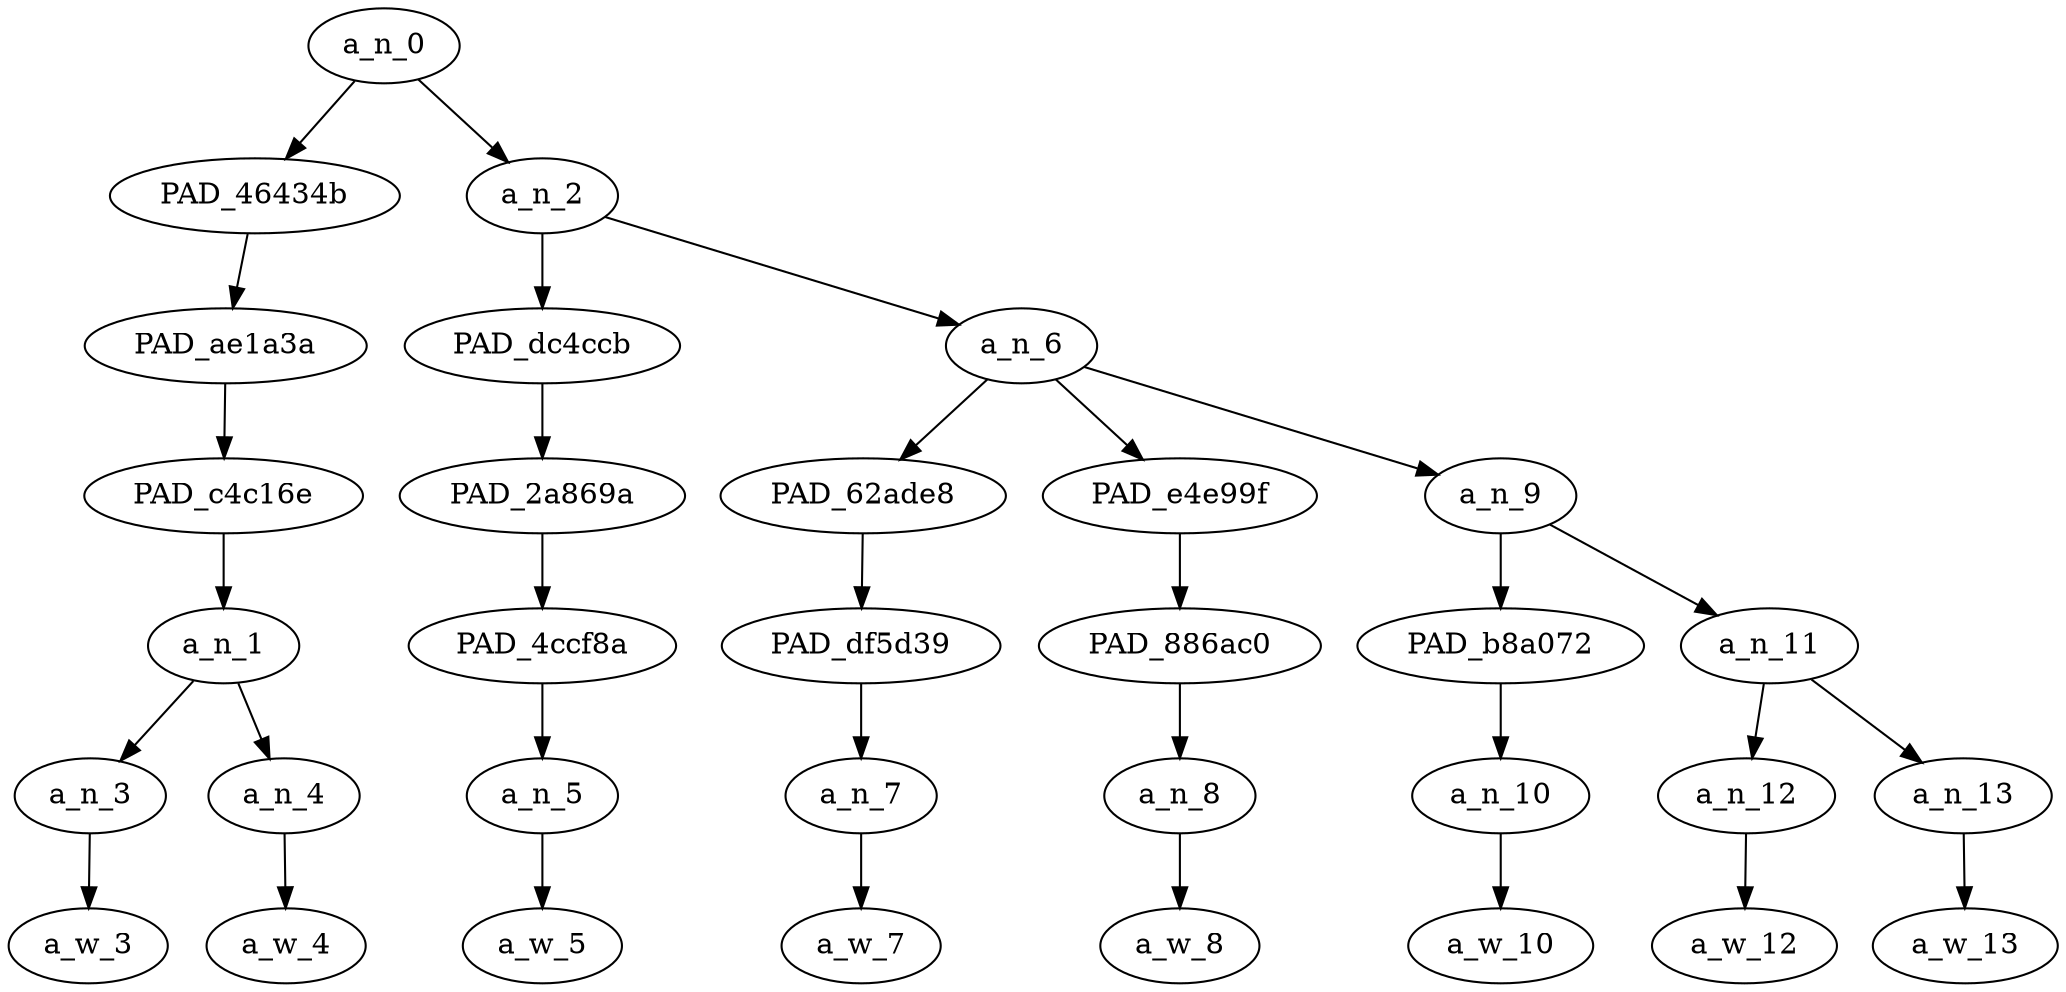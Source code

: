 strict digraph "" {
	a_n_0	[div_dir=1,
		index=0,
		level=6,
		pos="1.8125,6!",
		text_span="[0, 1, 2, 3, 4, 5, 6, 7]",
		value=1.00000004];
	PAD_46434b	[div_dir=1,
		index=0,
		level=5,
		pos="0.5,5!",
		text_span="[0, 1]",
		value=0.32038427];
	a_n_0 -> PAD_46434b;
	a_n_2	[div_dir=1,
		index=1,
		level=5,
		pos="3.125,5!",
		text_span="[2, 3, 4, 5, 6, 7]",
		value=0.67853639];
	a_n_0 -> a_n_2;
	PAD_ae1a3a	[div_dir=1,
		index=0,
		level=4,
		pos="0.5,4!",
		text_span="[0, 1]",
		value=0.32038427];
	PAD_46434b -> PAD_ae1a3a;
	PAD_c4c16e	[div_dir=1,
		index=0,
		level=3,
		pos="0.5,3!",
		text_span="[0, 1]",
		value=0.32038427];
	PAD_ae1a3a -> PAD_c4c16e;
	a_n_1	[div_dir=1,
		index=0,
		level=2,
		pos="0.5,2!",
		text_span="[0, 1]",
		value=0.32038427];
	PAD_c4c16e -> a_n_1;
	a_n_3	[div_dir=1,
		index=0,
		level=1,
		pos="0.0,1!",
		text_span="[0]",
		value=0.14225672];
	a_n_1 -> a_n_3;
	a_n_4	[div_dir=1,
		index=1,
		level=1,
		pos="1.0,1!",
		text_span="[1]",
		value=0.17750101];
	a_n_1 -> a_n_4;
	a_w_3	[div_dir=0,
		index=0,
		level=0,
		pos="0,0!",
		text_span="[0]",
		value=yfw];
	a_n_3 -> a_w_3;
	a_w_4	[div_dir=0,
		index=1,
		level=0,
		pos="1,0!",
		text_span="[1]",
		value=deadpool];
	a_n_4 -> a_w_4;
	PAD_dc4ccb	[div_dir=-1,
		index=1,
		level=4,
		pos="2.0,4!",
		text_span="[2]",
		value=0.05379317];
	a_n_2 -> PAD_dc4ccb;
	a_n_6	[div_dir=1,
		index=2,
		level=4,
		pos="4.25,4!",
		text_span="[3, 4, 5, 6, 7]",
		value=0.62386426];
	a_n_2 -> a_n_6;
	PAD_2a869a	[div_dir=-1,
		index=1,
		level=3,
		pos="2.0,3!",
		text_span="[2]",
		value=0.05379317];
	PAD_dc4ccb -> PAD_2a869a;
	PAD_4ccf8a	[div_dir=-1,
		index=1,
		level=2,
		pos="2.0,2!",
		text_span="[2]",
		value=0.05379317];
	PAD_2a869a -> PAD_4ccf8a;
	a_n_5	[div_dir=-1,
		index=2,
		level=1,
		pos="2.0,1!",
		text_span="[2]",
		value=0.05379317];
	PAD_4ccf8a -> a_n_5;
	a_w_5	[div_dir=0,
		index=2,
		level=0,
		pos="2,0!",
		text_span="[2]",
		value=is];
	a_n_5 -> a_w_5;
	PAD_62ade8	[div_dir=1,
		index=2,
		level=3,
		pos="3.0,3!",
		text_span="[3]",
		value=0.12992498];
	a_n_6 -> PAD_62ade8;
	PAD_e4e99f	[div_dir=1,
		index=3,
		level=3,
		pos="4.0,3!",
		text_span="[4]",
		value=0.29090590];
	a_n_6 -> PAD_e4e99f;
	a_n_9	[div_dir=1,
		index=4,
		level=3,
		pos="5.75,3!",
		text_span="[5, 6, 7]",
		value=0.20206441];
	a_n_6 -> a_n_9;
	PAD_df5d39	[div_dir=1,
		index=2,
		level=2,
		pos="3.0,2!",
		text_span="[3]",
		value=0.12992498];
	PAD_62ade8 -> PAD_df5d39;
	a_n_7	[div_dir=1,
		index=3,
		level=1,
		pos="3.0,1!",
		text_span="[3]",
		value=0.12992498];
	PAD_df5d39 -> a_n_7;
	a_w_7	[div_dir=0,
		index=3,
		level=0,
		pos="3,0!",
		text_span="[3]",
		value=trolling];
	a_n_7 -> a_w_7;
	PAD_886ac0	[div_dir=1,
		index=3,
		level=2,
		pos="4.0,2!",
		text_span="[4]",
		value=0.29090590];
	PAD_e4e99f -> PAD_886ac0;
	a_n_8	[div_dir=1,
		index=4,
		level=1,
		pos="4.0,1!",
		text_span="[4]",
		value=0.29090590];
	PAD_886ac0 -> a_n_8;
	a_w_8	[div_dir=0,
		index=4,
		level=0,
		pos="4,0!",
		text_span="[4]",
		value=niggers];
	a_n_8 -> a_w_8;
	PAD_b8a072	[div_dir=1,
		index=4,
		level=2,
		pos="5.0,2!",
		text_span="[5]",
		value=0.04359441];
	a_n_9 -> PAD_b8a072;
	a_n_11	[div_dir=1,
		index=5,
		level=2,
		pos="6.5,2!",
		text_span="[6, 7]",
		value=0.15812606];
	a_n_9 -> a_n_11;
	a_n_10	[div_dir=1,
		index=5,
		level=1,
		pos="5.0,1!",
		text_span="[5]",
		value=0.04359441];
	PAD_b8a072 -> a_n_10;
	a_w_10	[div_dir=0,
		index=5,
		level=0,
		pos="5,0!",
		text_span="[5]",
		value=to];
	a_n_10 -> a_w_10;
	a_n_12	[div_dir=1,
		index=6,
		level=1,
		pos="6.0,1!",
		text_span="[6]",
		value=0.06272784];
	a_n_11 -> a_n_12;
	a_n_13	[div_dir=1,
		index=7,
		level=1,
		pos="7.0,1!",
		text_span="[7]",
		value=0.09508692];
	a_n_11 -> a_n_13;
	a_w_12	[div_dir=0,
		index=6,
		level=0,
		pos="6,0!",
		text_span="[6]",
		value=death];
	a_n_12 -> a_w_12;
	a_w_13	[div_dir=0,
		index=7,
		level=0,
		pos="7,0!",
		text_span="[7]",
		value=irl];
	a_n_13 -> a_w_13;
}
